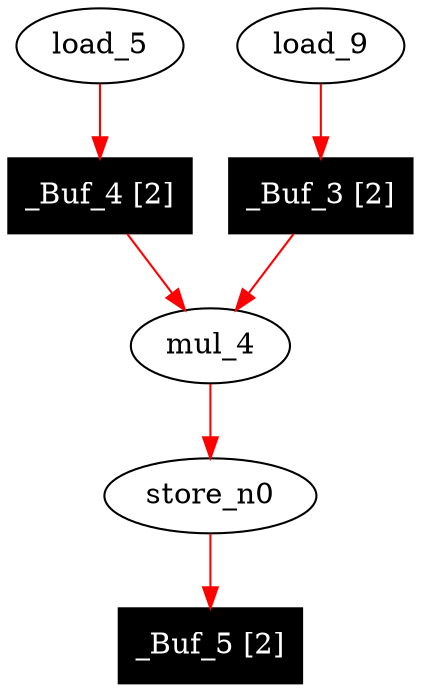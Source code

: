 Digraph G {
	splines=spline;
		
		"load_5" [type = "Operator", op = "load", in = "in1 ", out ="out1 ", delay=0.000, latency=2, II=1];
		"load_9" [type = "Operator", op = "load", in = "in1 ", out ="out1 ", delay=0.000, latency=2, II=1];
		"store_n0"[type="Operator",op="store",in="in1 in2",out="out1",delay=0.000,latency=1,II=1];
        "Buf_4" [type=Buf, in="in1:32", out="out1:32", slots=2, transparent=false, fillcolor=black, fontcolor=white, label="_Buf_4 [2]", shape=box, style=filled];
        "Buf_3" [type=Buf, in="in1:32", out="out1:32", slots=2, transparent=false, fillcolor=black, fontcolor=white, label="_Buf_3 [2]", shape=box, style=filled];
        "Buf_5" [type=Buf, in="in1:32", out="out1:32", slots=2, transparent=false, fillcolor=black, fontcolor=white, label="_Buf_5 [2]", shape=box, style=filled];
		"mul_4"[type="Operator",op="mul",in="in1 in2",out="out1",delay=0.000,latency=6,II=1];
		"load_5" -> "Buf_4" [color = "red", from = "out1", to = "in1"];
		"load_9" -> "Buf_3" [color = "red", from = "out1", to = "in1"];
		"Buf_4" -> "mul_4" [color = "red", from = "out1", to = "in1"];
		"Buf_3" -> "mul_4" [color = "red", from = "out1", to = "in2"];
		"mul_4" -> "store_n0" [color = "red", from = "out1", to = "in1"];
		"store_n0" -> "Buf_5" [color = "red", from = "out1", to = "in1"];

}
